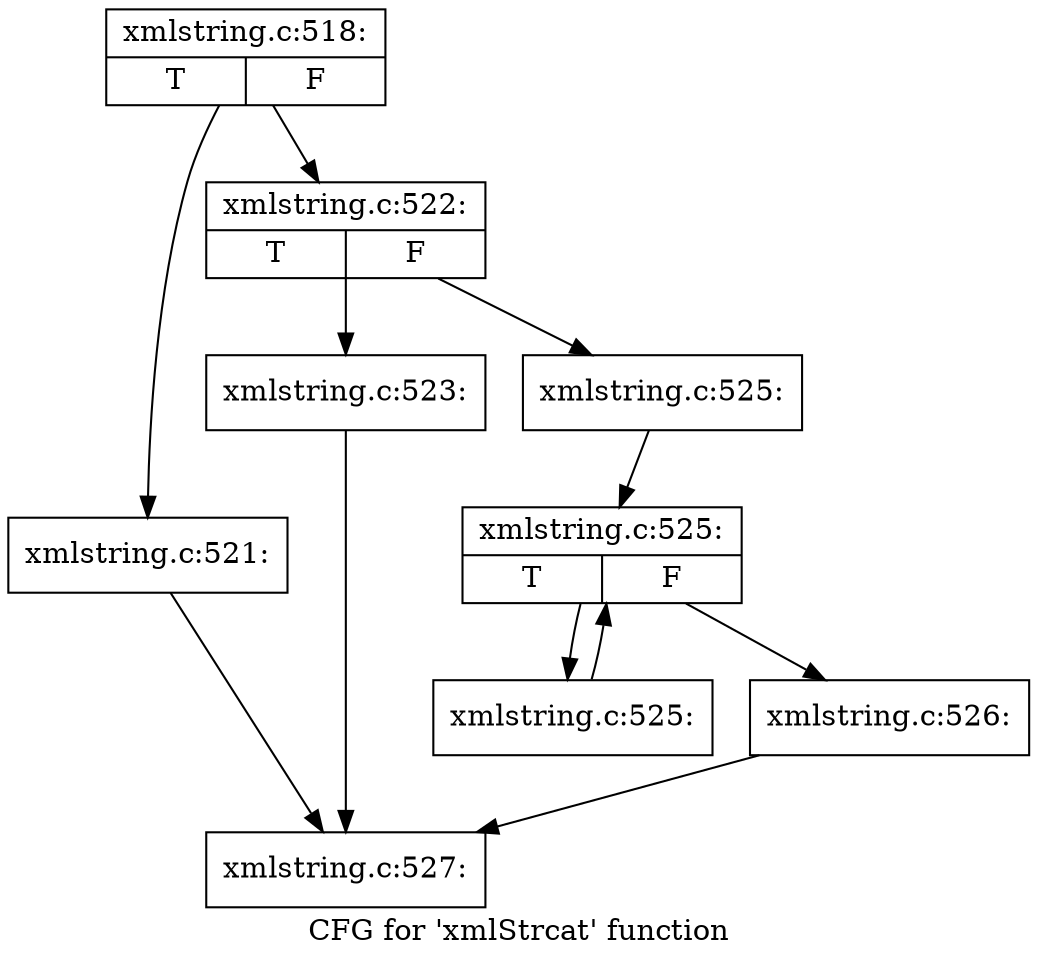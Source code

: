 digraph "CFG for 'xmlStrcat' function" {
	label="CFG for 'xmlStrcat' function";

	Node0x38f92e0 [shape=record,label="{xmlstring.c:518:|{<s0>T|<s1>F}}"];
	Node0x38f92e0 -> Node0x38f0f80;
	Node0x38f92e0 -> Node0x38f7fc0;
	Node0x38f0f80 [shape=record,label="{xmlstring.c:521:}"];
	Node0x38f0f80 -> Node0x38f7570;
	Node0x38f7fc0 [shape=record,label="{xmlstring.c:522:|{<s0>T|<s1>F}}"];
	Node0x38f7fc0 -> Node0x38f84b0;
	Node0x38f7fc0 -> Node0x38f8500;
	Node0x38f84b0 [shape=record,label="{xmlstring.c:523:}"];
	Node0x38f84b0 -> Node0x38f7570;
	Node0x38f8500 [shape=record,label="{xmlstring.c:525:}"];
	Node0x38f8500 -> Node0x38f8a40;
	Node0x38f8a40 [shape=record,label="{xmlstring.c:525:|{<s0>T|<s1>F}}"];
	Node0x38f8a40 -> Node0x38f8ef0;
	Node0x38f8a40 -> Node0x38f8c60;
	Node0x38f8ef0 [shape=record,label="{xmlstring.c:525:}"];
	Node0x38f8ef0 -> Node0x38f8a40;
	Node0x38f8c60 [shape=record,label="{xmlstring.c:526:}"];
	Node0x38f8c60 -> Node0x38f7570;
	Node0x38f7570 [shape=record,label="{xmlstring.c:527:}"];
}
